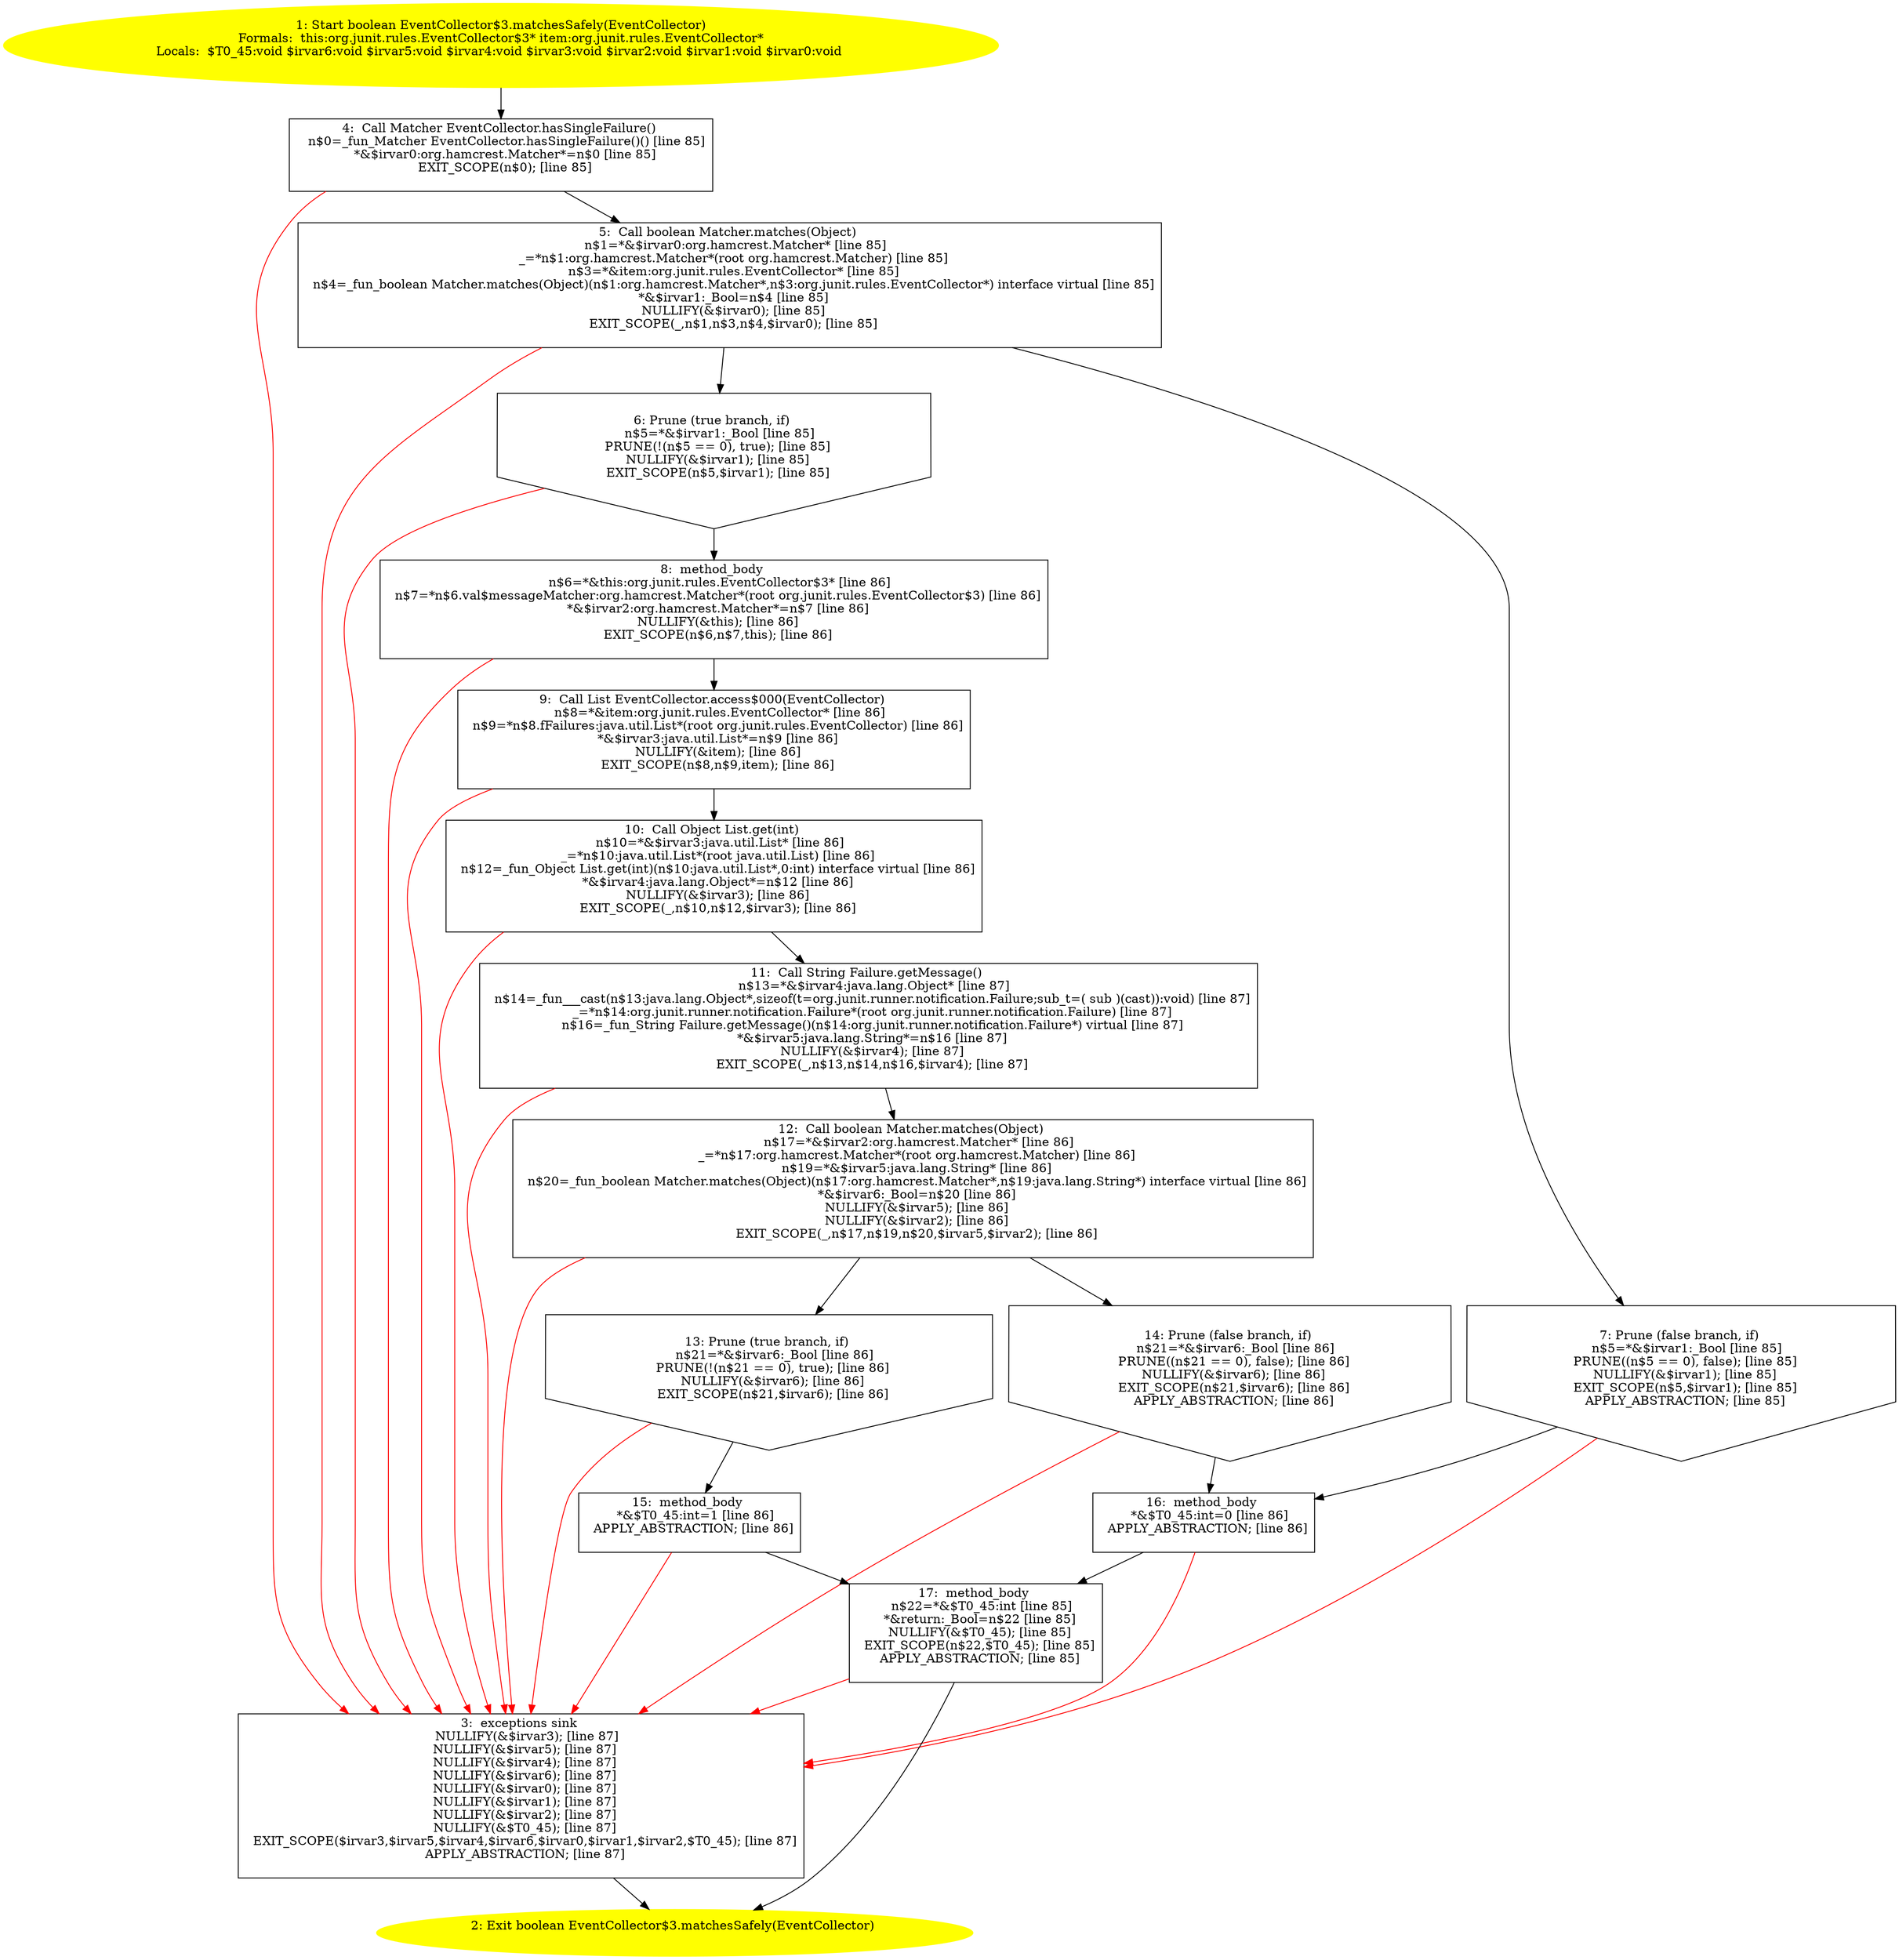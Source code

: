 /* @generated */
digraph cfg {
"org.junit.rules.EventCollector$3.matchesSafely(org.junit.rules.EventCollector):boolean.1017b0849f16de8ccdb52ebdab6acc50_1" [label="1: Start boolean EventCollector$3.matchesSafely(EventCollector)\nFormals:  this:org.junit.rules.EventCollector$3* item:org.junit.rules.EventCollector*\nLocals:  $T0_45:void $irvar6:void $irvar5:void $irvar4:void $irvar3:void $irvar2:void $irvar1:void $irvar0:void \n  " color=yellow style=filled]
	

	 "org.junit.rules.EventCollector$3.matchesSafely(org.junit.rules.EventCollector):boolean.1017b0849f16de8ccdb52ebdab6acc50_1" -> "org.junit.rules.EventCollector$3.matchesSafely(org.junit.rules.EventCollector):boolean.1017b0849f16de8ccdb52ebdab6acc50_4" ;
"org.junit.rules.EventCollector$3.matchesSafely(org.junit.rules.EventCollector):boolean.1017b0849f16de8ccdb52ebdab6acc50_2" [label="2: Exit boolean EventCollector$3.matchesSafely(EventCollector) \n  " color=yellow style=filled]
	

"org.junit.rules.EventCollector$3.matchesSafely(org.junit.rules.EventCollector):boolean.1017b0849f16de8ccdb52ebdab6acc50_3" [label="3:  exceptions sink \n   NULLIFY(&$irvar3); [line 87]\n  NULLIFY(&$irvar5); [line 87]\n  NULLIFY(&$irvar4); [line 87]\n  NULLIFY(&$irvar6); [line 87]\n  NULLIFY(&$irvar0); [line 87]\n  NULLIFY(&$irvar1); [line 87]\n  NULLIFY(&$irvar2); [line 87]\n  NULLIFY(&$T0_45); [line 87]\n  EXIT_SCOPE($irvar3,$irvar5,$irvar4,$irvar6,$irvar0,$irvar1,$irvar2,$T0_45); [line 87]\n  APPLY_ABSTRACTION; [line 87]\n " shape="box"]
	

	 "org.junit.rules.EventCollector$3.matchesSafely(org.junit.rules.EventCollector):boolean.1017b0849f16de8ccdb52ebdab6acc50_3" -> "org.junit.rules.EventCollector$3.matchesSafely(org.junit.rules.EventCollector):boolean.1017b0849f16de8ccdb52ebdab6acc50_2" ;
"org.junit.rules.EventCollector$3.matchesSafely(org.junit.rules.EventCollector):boolean.1017b0849f16de8ccdb52ebdab6acc50_4" [label="4:  Call Matcher EventCollector.hasSingleFailure() \n   n$0=_fun_Matcher EventCollector.hasSingleFailure()() [line 85]\n  *&$irvar0:org.hamcrest.Matcher*=n$0 [line 85]\n  EXIT_SCOPE(n$0); [line 85]\n " shape="box"]
	

	 "org.junit.rules.EventCollector$3.matchesSafely(org.junit.rules.EventCollector):boolean.1017b0849f16de8ccdb52ebdab6acc50_4" -> "org.junit.rules.EventCollector$3.matchesSafely(org.junit.rules.EventCollector):boolean.1017b0849f16de8ccdb52ebdab6acc50_5" ;
	 "org.junit.rules.EventCollector$3.matchesSafely(org.junit.rules.EventCollector):boolean.1017b0849f16de8ccdb52ebdab6acc50_4" -> "org.junit.rules.EventCollector$3.matchesSafely(org.junit.rules.EventCollector):boolean.1017b0849f16de8ccdb52ebdab6acc50_3" [color="red" ];
"org.junit.rules.EventCollector$3.matchesSafely(org.junit.rules.EventCollector):boolean.1017b0849f16de8ccdb52ebdab6acc50_5" [label="5:  Call boolean Matcher.matches(Object) \n   n$1=*&$irvar0:org.hamcrest.Matcher* [line 85]\n  _=*n$1:org.hamcrest.Matcher*(root org.hamcrest.Matcher) [line 85]\n  n$3=*&item:org.junit.rules.EventCollector* [line 85]\n  n$4=_fun_boolean Matcher.matches(Object)(n$1:org.hamcrest.Matcher*,n$3:org.junit.rules.EventCollector*) interface virtual [line 85]\n  *&$irvar1:_Bool=n$4 [line 85]\n  NULLIFY(&$irvar0); [line 85]\n  EXIT_SCOPE(_,n$1,n$3,n$4,$irvar0); [line 85]\n " shape="box"]
	

	 "org.junit.rules.EventCollector$3.matchesSafely(org.junit.rules.EventCollector):boolean.1017b0849f16de8ccdb52ebdab6acc50_5" -> "org.junit.rules.EventCollector$3.matchesSafely(org.junit.rules.EventCollector):boolean.1017b0849f16de8ccdb52ebdab6acc50_6" ;
	 "org.junit.rules.EventCollector$3.matchesSafely(org.junit.rules.EventCollector):boolean.1017b0849f16de8ccdb52ebdab6acc50_5" -> "org.junit.rules.EventCollector$3.matchesSafely(org.junit.rules.EventCollector):boolean.1017b0849f16de8ccdb52ebdab6acc50_7" ;
	 "org.junit.rules.EventCollector$3.matchesSafely(org.junit.rules.EventCollector):boolean.1017b0849f16de8ccdb52ebdab6acc50_5" -> "org.junit.rules.EventCollector$3.matchesSafely(org.junit.rules.EventCollector):boolean.1017b0849f16de8ccdb52ebdab6acc50_3" [color="red" ];
"org.junit.rules.EventCollector$3.matchesSafely(org.junit.rules.EventCollector):boolean.1017b0849f16de8ccdb52ebdab6acc50_6" [label="6: Prune (true branch, if) \n   n$5=*&$irvar1:_Bool [line 85]\n  PRUNE(!(n$5 == 0), true); [line 85]\n  NULLIFY(&$irvar1); [line 85]\n  EXIT_SCOPE(n$5,$irvar1); [line 85]\n " shape="invhouse"]
	

	 "org.junit.rules.EventCollector$3.matchesSafely(org.junit.rules.EventCollector):boolean.1017b0849f16de8ccdb52ebdab6acc50_6" -> "org.junit.rules.EventCollector$3.matchesSafely(org.junit.rules.EventCollector):boolean.1017b0849f16de8ccdb52ebdab6acc50_8" ;
	 "org.junit.rules.EventCollector$3.matchesSafely(org.junit.rules.EventCollector):boolean.1017b0849f16de8ccdb52ebdab6acc50_6" -> "org.junit.rules.EventCollector$3.matchesSafely(org.junit.rules.EventCollector):boolean.1017b0849f16de8ccdb52ebdab6acc50_3" [color="red" ];
"org.junit.rules.EventCollector$3.matchesSafely(org.junit.rules.EventCollector):boolean.1017b0849f16de8ccdb52ebdab6acc50_7" [label="7: Prune (false branch, if) \n   n$5=*&$irvar1:_Bool [line 85]\n  PRUNE((n$5 == 0), false); [line 85]\n  NULLIFY(&$irvar1); [line 85]\n  EXIT_SCOPE(n$5,$irvar1); [line 85]\n  APPLY_ABSTRACTION; [line 85]\n " shape="invhouse"]
	

	 "org.junit.rules.EventCollector$3.matchesSafely(org.junit.rules.EventCollector):boolean.1017b0849f16de8ccdb52ebdab6acc50_7" -> "org.junit.rules.EventCollector$3.matchesSafely(org.junit.rules.EventCollector):boolean.1017b0849f16de8ccdb52ebdab6acc50_16" ;
	 "org.junit.rules.EventCollector$3.matchesSafely(org.junit.rules.EventCollector):boolean.1017b0849f16de8ccdb52ebdab6acc50_7" -> "org.junit.rules.EventCollector$3.matchesSafely(org.junit.rules.EventCollector):boolean.1017b0849f16de8ccdb52ebdab6acc50_3" [color="red" ];
"org.junit.rules.EventCollector$3.matchesSafely(org.junit.rules.EventCollector):boolean.1017b0849f16de8ccdb52ebdab6acc50_8" [label="8:  method_body \n   n$6=*&this:org.junit.rules.EventCollector$3* [line 86]\n  n$7=*n$6.val$messageMatcher:org.hamcrest.Matcher*(root org.junit.rules.EventCollector$3) [line 86]\n  *&$irvar2:org.hamcrest.Matcher*=n$7 [line 86]\n  NULLIFY(&this); [line 86]\n  EXIT_SCOPE(n$6,n$7,this); [line 86]\n " shape="box"]
	

	 "org.junit.rules.EventCollector$3.matchesSafely(org.junit.rules.EventCollector):boolean.1017b0849f16de8ccdb52ebdab6acc50_8" -> "org.junit.rules.EventCollector$3.matchesSafely(org.junit.rules.EventCollector):boolean.1017b0849f16de8ccdb52ebdab6acc50_9" ;
	 "org.junit.rules.EventCollector$3.matchesSafely(org.junit.rules.EventCollector):boolean.1017b0849f16de8ccdb52ebdab6acc50_8" -> "org.junit.rules.EventCollector$3.matchesSafely(org.junit.rules.EventCollector):boolean.1017b0849f16de8ccdb52ebdab6acc50_3" [color="red" ];
"org.junit.rules.EventCollector$3.matchesSafely(org.junit.rules.EventCollector):boolean.1017b0849f16de8ccdb52ebdab6acc50_9" [label="9:  Call List EventCollector.access$000(EventCollector) \n   n$8=*&item:org.junit.rules.EventCollector* [line 86]\n  n$9=*n$8.fFailures:java.util.List*(root org.junit.rules.EventCollector) [line 86]\n  *&$irvar3:java.util.List*=n$9 [line 86]\n  NULLIFY(&item); [line 86]\n  EXIT_SCOPE(n$8,n$9,item); [line 86]\n " shape="box"]
	

	 "org.junit.rules.EventCollector$3.matchesSafely(org.junit.rules.EventCollector):boolean.1017b0849f16de8ccdb52ebdab6acc50_9" -> "org.junit.rules.EventCollector$3.matchesSafely(org.junit.rules.EventCollector):boolean.1017b0849f16de8ccdb52ebdab6acc50_10" ;
	 "org.junit.rules.EventCollector$3.matchesSafely(org.junit.rules.EventCollector):boolean.1017b0849f16de8ccdb52ebdab6acc50_9" -> "org.junit.rules.EventCollector$3.matchesSafely(org.junit.rules.EventCollector):boolean.1017b0849f16de8ccdb52ebdab6acc50_3" [color="red" ];
"org.junit.rules.EventCollector$3.matchesSafely(org.junit.rules.EventCollector):boolean.1017b0849f16de8ccdb52ebdab6acc50_10" [label="10:  Call Object List.get(int) \n   n$10=*&$irvar3:java.util.List* [line 86]\n  _=*n$10:java.util.List*(root java.util.List) [line 86]\n  n$12=_fun_Object List.get(int)(n$10:java.util.List*,0:int) interface virtual [line 86]\n  *&$irvar4:java.lang.Object*=n$12 [line 86]\n  NULLIFY(&$irvar3); [line 86]\n  EXIT_SCOPE(_,n$10,n$12,$irvar3); [line 86]\n " shape="box"]
	

	 "org.junit.rules.EventCollector$3.matchesSafely(org.junit.rules.EventCollector):boolean.1017b0849f16de8ccdb52ebdab6acc50_10" -> "org.junit.rules.EventCollector$3.matchesSafely(org.junit.rules.EventCollector):boolean.1017b0849f16de8ccdb52ebdab6acc50_11" ;
	 "org.junit.rules.EventCollector$3.matchesSafely(org.junit.rules.EventCollector):boolean.1017b0849f16de8ccdb52ebdab6acc50_10" -> "org.junit.rules.EventCollector$3.matchesSafely(org.junit.rules.EventCollector):boolean.1017b0849f16de8ccdb52ebdab6acc50_3" [color="red" ];
"org.junit.rules.EventCollector$3.matchesSafely(org.junit.rules.EventCollector):boolean.1017b0849f16de8ccdb52ebdab6acc50_11" [label="11:  Call String Failure.getMessage() \n   n$13=*&$irvar4:java.lang.Object* [line 87]\n  n$14=_fun___cast(n$13:java.lang.Object*,sizeof(t=org.junit.runner.notification.Failure;sub_t=( sub )(cast)):void) [line 87]\n  _=*n$14:org.junit.runner.notification.Failure*(root org.junit.runner.notification.Failure) [line 87]\n  n$16=_fun_String Failure.getMessage()(n$14:org.junit.runner.notification.Failure*) virtual [line 87]\n  *&$irvar5:java.lang.String*=n$16 [line 87]\n  NULLIFY(&$irvar4); [line 87]\n  EXIT_SCOPE(_,n$13,n$14,n$16,$irvar4); [line 87]\n " shape="box"]
	

	 "org.junit.rules.EventCollector$3.matchesSafely(org.junit.rules.EventCollector):boolean.1017b0849f16de8ccdb52ebdab6acc50_11" -> "org.junit.rules.EventCollector$3.matchesSafely(org.junit.rules.EventCollector):boolean.1017b0849f16de8ccdb52ebdab6acc50_12" ;
	 "org.junit.rules.EventCollector$3.matchesSafely(org.junit.rules.EventCollector):boolean.1017b0849f16de8ccdb52ebdab6acc50_11" -> "org.junit.rules.EventCollector$3.matchesSafely(org.junit.rules.EventCollector):boolean.1017b0849f16de8ccdb52ebdab6acc50_3" [color="red" ];
"org.junit.rules.EventCollector$3.matchesSafely(org.junit.rules.EventCollector):boolean.1017b0849f16de8ccdb52ebdab6acc50_12" [label="12:  Call boolean Matcher.matches(Object) \n   n$17=*&$irvar2:org.hamcrest.Matcher* [line 86]\n  _=*n$17:org.hamcrest.Matcher*(root org.hamcrest.Matcher) [line 86]\n  n$19=*&$irvar5:java.lang.String* [line 86]\n  n$20=_fun_boolean Matcher.matches(Object)(n$17:org.hamcrest.Matcher*,n$19:java.lang.String*) interface virtual [line 86]\n  *&$irvar6:_Bool=n$20 [line 86]\n  NULLIFY(&$irvar5); [line 86]\n  NULLIFY(&$irvar2); [line 86]\n  EXIT_SCOPE(_,n$17,n$19,n$20,$irvar5,$irvar2); [line 86]\n " shape="box"]
	

	 "org.junit.rules.EventCollector$3.matchesSafely(org.junit.rules.EventCollector):boolean.1017b0849f16de8ccdb52ebdab6acc50_12" -> "org.junit.rules.EventCollector$3.matchesSafely(org.junit.rules.EventCollector):boolean.1017b0849f16de8ccdb52ebdab6acc50_13" ;
	 "org.junit.rules.EventCollector$3.matchesSafely(org.junit.rules.EventCollector):boolean.1017b0849f16de8ccdb52ebdab6acc50_12" -> "org.junit.rules.EventCollector$3.matchesSafely(org.junit.rules.EventCollector):boolean.1017b0849f16de8ccdb52ebdab6acc50_14" ;
	 "org.junit.rules.EventCollector$3.matchesSafely(org.junit.rules.EventCollector):boolean.1017b0849f16de8ccdb52ebdab6acc50_12" -> "org.junit.rules.EventCollector$3.matchesSafely(org.junit.rules.EventCollector):boolean.1017b0849f16de8ccdb52ebdab6acc50_3" [color="red" ];
"org.junit.rules.EventCollector$3.matchesSafely(org.junit.rules.EventCollector):boolean.1017b0849f16de8ccdb52ebdab6acc50_13" [label="13: Prune (true branch, if) \n   n$21=*&$irvar6:_Bool [line 86]\n  PRUNE(!(n$21 == 0), true); [line 86]\n  NULLIFY(&$irvar6); [line 86]\n  EXIT_SCOPE(n$21,$irvar6); [line 86]\n " shape="invhouse"]
	

	 "org.junit.rules.EventCollector$3.matchesSafely(org.junit.rules.EventCollector):boolean.1017b0849f16de8ccdb52ebdab6acc50_13" -> "org.junit.rules.EventCollector$3.matchesSafely(org.junit.rules.EventCollector):boolean.1017b0849f16de8ccdb52ebdab6acc50_15" ;
	 "org.junit.rules.EventCollector$3.matchesSafely(org.junit.rules.EventCollector):boolean.1017b0849f16de8ccdb52ebdab6acc50_13" -> "org.junit.rules.EventCollector$3.matchesSafely(org.junit.rules.EventCollector):boolean.1017b0849f16de8ccdb52ebdab6acc50_3" [color="red" ];
"org.junit.rules.EventCollector$3.matchesSafely(org.junit.rules.EventCollector):boolean.1017b0849f16de8ccdb52ebdab6acc50_14" [label="14: Prune (false branch, if) \n   n$21=*&$irvar6:_Bool [line 86]\n  PRUNE((n$21 == 0), false); [line 86]\n  NULLIFY(&$irvar6); [line 86]\n  EXIT_SCOPE(n$21,$irvar6); [line 86]\n  APPLY_ABSTRACTION; [line 86]\n " shape="invhouse"]
	

	 "org.junit.rules.EventCollector$3.matchesSafely(org.junit.rules.EventCollector):boolean.1017b0849f16de8ccdb52ebdab6acc50_14" -> "org.junit.rules.EventCollector$3.matchesSafely(org.junit.rules.EventCollector):boolean.1017b0849f16de8ccdb52ebdab6acc50_16" ;
	 "org.junit.rules.EventCollector$3.matchesSafely(org.junit.rules.EventCollector):boolean.1017b0849f16de8ccdb52ebdab6acc50_14" -> "org.junit.rules.EventCollector$3.matchesSafely(org.junit.rules.EventCollector):boolean.1017b0849f16de8ccdb52ebdab6acc50_3" [color="red" ];
"org.junit.rules.EventCollector$3.matchesSafely(org.junit.rules.EventCollector):boolean.1017b0849f16de8ccdb52ebdab6acc50_15" [label="15:  method_body \n   *&$T0_45:int=1 [line 86]\n  APPLY_ABSTRACTION; [line 86]\n " shape="box"]
	

	 "org.junit.rules.EventCollector$3.matchesSafely(org.junit.rules.EventCollector):boolean.1017b0849f16de8ccdb52ebdab6acc50_15" -> "org.junit.rules.EventCollector$3.matchesSafely(org.junit.rules.EventCollector):boolean.1017b0849f16de8ccdb52ebdab6acc50_17" ;
	 "org.junit.rules.EventCollector$3.matchesSafely(org.junit.rules.EventCollector):boolean.1017b0849f16de8ccdb52ebdab6acc50_15" -> "org.junit.rules.EventCollector$3.matchesSafely(org.junit.rules.EventCollector):boolean.1017b0849f16de8ccdb52ebdab6acc50_3" [color="red" ];
"org.junit.rules.EventCollector$3.matchesSafely(org.junit.rules.EventCollector):boolean.1017b0849f16de8ccdb52ebdab6acc50_16" [label="16:  method_body \n   *&$T0_45:int=0 [line 86]\n  APPLY_ABSTRACTION; [line 86]\n " shape="box"]
	

	 "org.junit.rules.EventCollector$3.matchesSafely(org.junit.rules.EventCollector):boolean.1017b0849f16de8ccdb52ebdab6acc50_16" -> "org.junit.rules.EventCollector$3.matchesSafely(org.junit.rules.EventCollector):boolean.1017b0849f16de8ccdb52ebdab6acc50_17" ;
	 "org.junit.rules.EventCollector$3.matchesSafely(org.junit.rules.EventCollector):boolean.1017b0849f16de8ccdb52ebdab6acc50_16" -> "org.junit.rules.EventCollector$3.matchesSafely(org.junit.rules.EventCollector):boolean.1017b0849f16de8ccdb52ebdab6acc50_3" [color="red" ];
"org.junit.rules.EventCollector$3.matchesSafely(org.junit.rules.EventCollector):boolean.1017b0849f16de8ccdb52ebdab6acc50_17" [label="17:  method_body \n   n$22=*&$T0_45:int [line 85]\n  *&return:_Bool=n$22 [line 85]\n  NULLIFY(&$T0_45); [line 85]\n  EXIT_SCOPE(n$22,$T0_45); [line 85]\n  APPLY_ABSTRACTION; [line 85]\n " shape="box"]
	

	 "org.junit.rules.EventCollector$3.matchesSafely(org.junit.rules.EventCollector):boolean.1017b0849f16de8ccdb52ebdab6acc50_17" -> "org.junit.rules.EventCollector$3.matchesSafely(org.junit.rules.EventCollector):boolean.1017b0849f16de8ccdb52ebdab6acc50_2" ;
	 "org.junit.rules.EventCollector$3.matchesSafely(org.junit.rules.EventCollector):boolean.1017b0849f16de8ccdb52ebdab6acc50_17" -> "org.junit.rules.EventCollector$3.matchesSafely(org.junit.rules.EventCollector):boolean.1017b0849f16de8ccdb52ebdab6acc50_3" [color="red" ];
}
